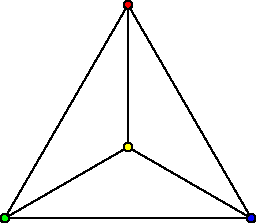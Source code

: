 /******************************************************************************
 *                                 LICENSE                                    *
 ******************************************************************************
 *  This file is part of Mathematics-and-Physics.                             *
 *                                                                            *
 *  Mathematics-and-Physics is free software: you can redistribute it and/or  *
 *  modify it under the terms of the GNU General Public License as published  *
 *  by the Free Software Foundation, either version 3 of the License, or      *
 *  (at your option) any later version.                                       *
 *                                                                            *
 *  Mathematics-and-Physics is distributed in the hope that it will be useful *
 *  but WITHOUT ANY WARRANTY; without even the implied warranty of            *
 *  MERCHANTABILITY or FITNESS FOR A PARTICULAR PURPOSE.  See the             *
 *  GNU General Public License for more details.                              *
 *                                                                            *
 *  You should have received a copy of the GNU General Public License         *
 *  along with Mathematics-and-Physics.  If not, see                          *
 *  <https://www.gnu.org/licenses/>.                                          *
 ******************************************************************************/

/*  Size of the figure.                                                       */
size(128);

/*  Coordinates for the vertices of the graph.                                */
pair V0 = expi(0.5*pi);
pair V1 = expi(3.5*pi / 3.0);
pair V2 = expi(5.5 * pi / 3.0);
pair V3 = (0.0, 0.0);

/*  And draw the edges.                                                       */
draw(V0 -- V1);
draw(V0 -- V2);
draw(V0 -- V3);
draw(V1 -- V2);
draw(V1 -- V3);
draw(V2 -- V3);

/*  Dots for the vertices of the graph.                                       */
filldraw(circle(V0, 0.03), red, black);
filldraw(circle(V1, 0.03), green, black);
filldraw(circle(V2, 0.03), blue, black);
filldraw(circle(V3, 0.03), yellow, black);
